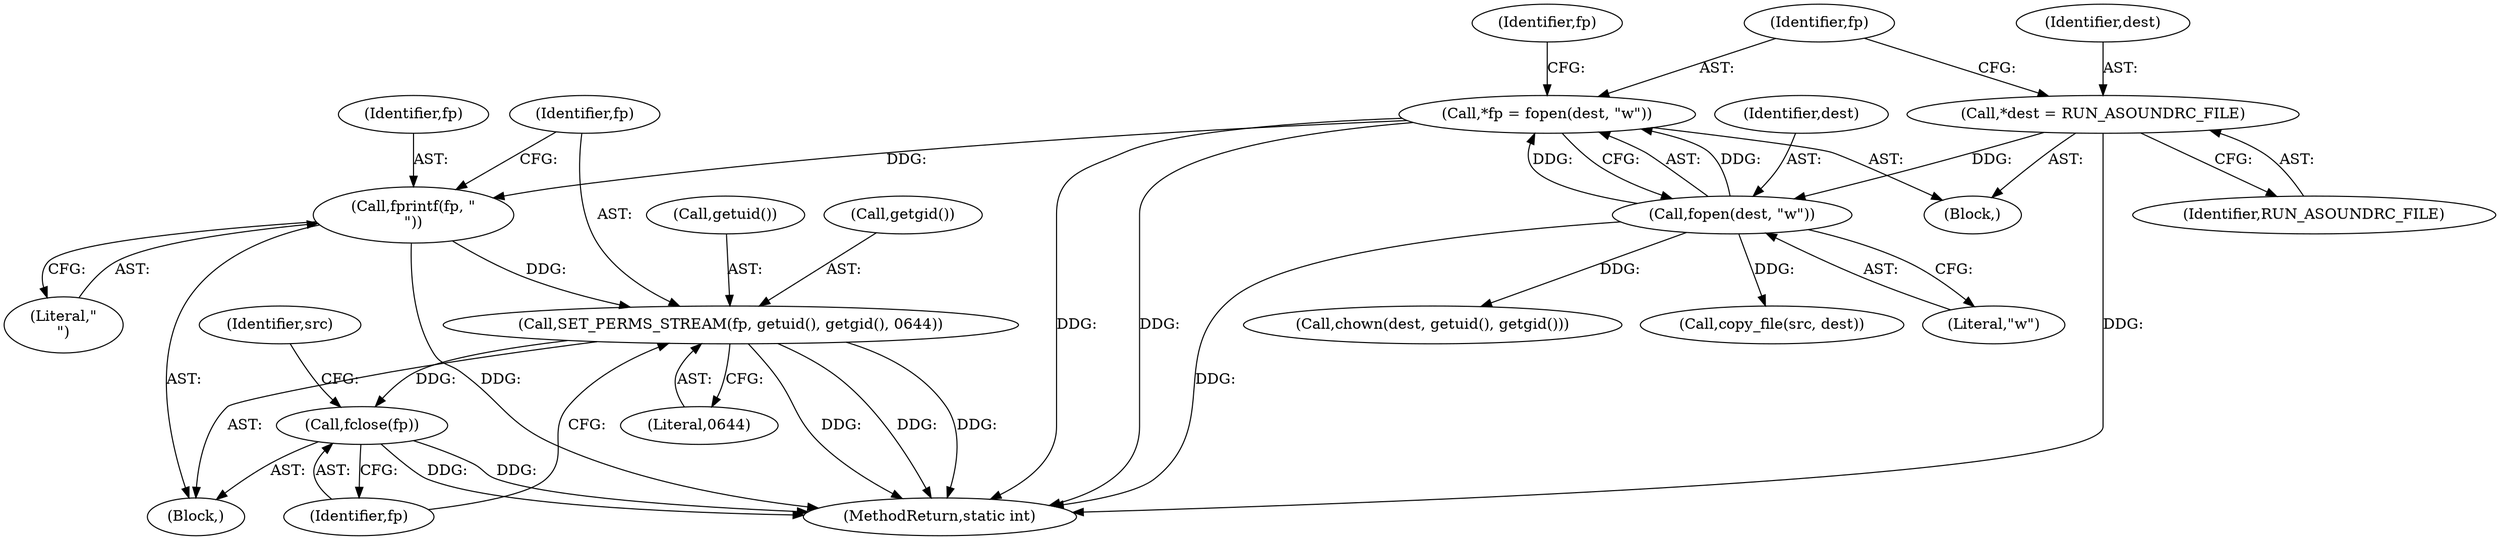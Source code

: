 digraph "0_firejail_903fd8a0789ca3cc3c21d84cd0282481515592ef_2@API" {
"1000119" [label="(Call,fprintf(fp, \"\n\"))"];
"1000111" [label="(Call,*fp = fopen(dest, \"w\"))"];
"1000113" [label="(Call,fopen(dest, \"w\"))"];
"1000107" [label="(Call,*dest = RUN_ASOUNDRC_FILE)"];
"1000122" [label="(Call,SET_PERMS_STREAM(fp, getuid(), getgid(), 0644))"];
"1000127" [label="(Call,fclose(fp))"];
"1000180" [label="(Call,copy_file(src, dest))"];
"1000117" [label="(Identifier,fp)"];
"1000119" [label="(Call,fprintf(fp, \"\n\"))"];
"1000103" [label="(Block,)"];
"1000108" [label="(Identifier,dest)"];
"1000115" [label="(Literal,\"w\")"];
"1000123" [label="(Identifier,fp)"];
"1000118" [label="(Block,)"];
"1000113" [label="(Call,fopen(dest, \"w\"))"];
"1000111" [label="(Call,*fp = fopen(dest, \"w\"))"];
"1000112" [label="(Identifier,fp)"];
"1000222" [label="(MethodReturn,static int)"];
"1000133" [label="(Identifier,src)"];
"1000107" [label="(Call,*dest = RUN_ASOUNDRC_FILE)"];
"1000122" [label="(Call,SET_PERMS_STREAM(fp, getuid(), getgid(), 0644))"];
"1000128" [label="(Identifier,fp)"];
"1000126" [label="(Literal,0644)"];
"1000201" [label="(Call,chown(dest, getuid(), getgid()))"];
"1000125" [label="(Call,getgid())"];
"1000120" [label="(Identifier,fp)"];
"1000127" [label="(Call,fclose(fp))"];
"1000114" [label="(Identifier,dest)"];
"1000121" [label="(Literal,\"\n\")"];
"1000109" [label="(Identifier,RUN_ASOUNDRC_FILE)"];
"1000124" [label="(Call,getuid())"];
"1000119" -> "1000118"  [label="AST: "];
"1000119" -> "1000121"  [label="CFG: "];
"1000120" -> "1000119"  [label="AST: "];
"1000121" -> "1000119"  [label="AST: "];
"1000123" -> "1000119"  [label="CFG: "];
"1000119" -> "1000222"  [label="DDG: "];
"1000111" -> "1000119"  [label="DDG: "];
"1000119" -> "1000122"  [label="DDG: "];
"1000111" -> "1000103"  [label="AST: "];
"1000111" -> "1000113"  [label="CFG: "];
"1000112" -> "1000111"  [label="AST: "];
"1000113" -> "1000111"  [label="AST: "];
"1000117" -> "1000111"  [label="CFG: "];
"1000111" -> "1000222"  [label="DDG: "];
"1000111" -> "1000222"  [label="DDG: "];
"1000113" -> "1000111"  [label="DDG: "];
"1000113" -> "1000111"  [label="DDG: "];
"1000113" -> "1000115"  [label="CFG: "];
"1000114" -> "1000113"  [label="AST: "];
"1000115" -> "1000113"  [label="AST: "];
"1000113" -> "1000222"  [label="DDG: "];
"1000107" -> "1000113"  [label="DDG: "];
"1000113" -> "1000180"  [label="DDG: "];
"1000113" -> "1000201"  [label="DDG: "];
"1000107" -> "1000103"  [label="AST: "];
"1000107" -> "1000109"  [label="CFG: "];
"1000108" -> "1000107"  [label="AST: "];
"1000109" -> "1000107"  [label="AST: "];
"1000112" -> "1000107"  [label="CFG: "];
"1000107" -> "1000222"  [label="DDG: "];
"1000122" -> "1000118"  [label="AST: "];
"1000122" -> "1000126"  [label="CFG: "];
"1000123" -> "1000122"  [label="AST: "];
"1000124" -> "1000122"  [label="AST: "];
"1000125" -> "1000122"  [label="AST: "];
"1000126" -> "1000122"  [label="AST: "];
"1000128" -> "1000122"  [label="CFG: "];
"1000122" -> "1000222"  [label="DDG: "];
"1000122" -> "1000222"  [label="DDG: "];
"1000122" -> "1000222"  [label="DDG: "];
"1000122" -> "1000127"  [label="DDG: "];
"1000127" -> "1000118"  [label="AST: "];
"1000127" -> "1000128"  [label="CFG: "];
"1000128" -> "1000127"  [label="AST: "];
"1000133" -> "1000127"  [label="CFG: "];
"1000127" -> "1000222"  [label="DDG: "];
"1000127" -> "1000222"  [label="DDG: "];
}
